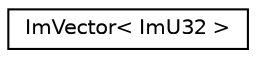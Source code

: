 digraph "Graphical Class Hierarchy"
{
 // LATEX_PDF_SIZE
  edge [fontname="Helvetica",fontsize="10",labelfontname="Helvetica",labelfontsize="10"];
  node [fontname="Helvetica",fontsize="10",shape=record];
  rankdir="LR";
  Node0 [label="ImVector\< ImU32 \>",height=0.2,width=0.4,color="black", fillcolor="white", style="filled",URL="$structImVector.html",tooltip=" "];
}
